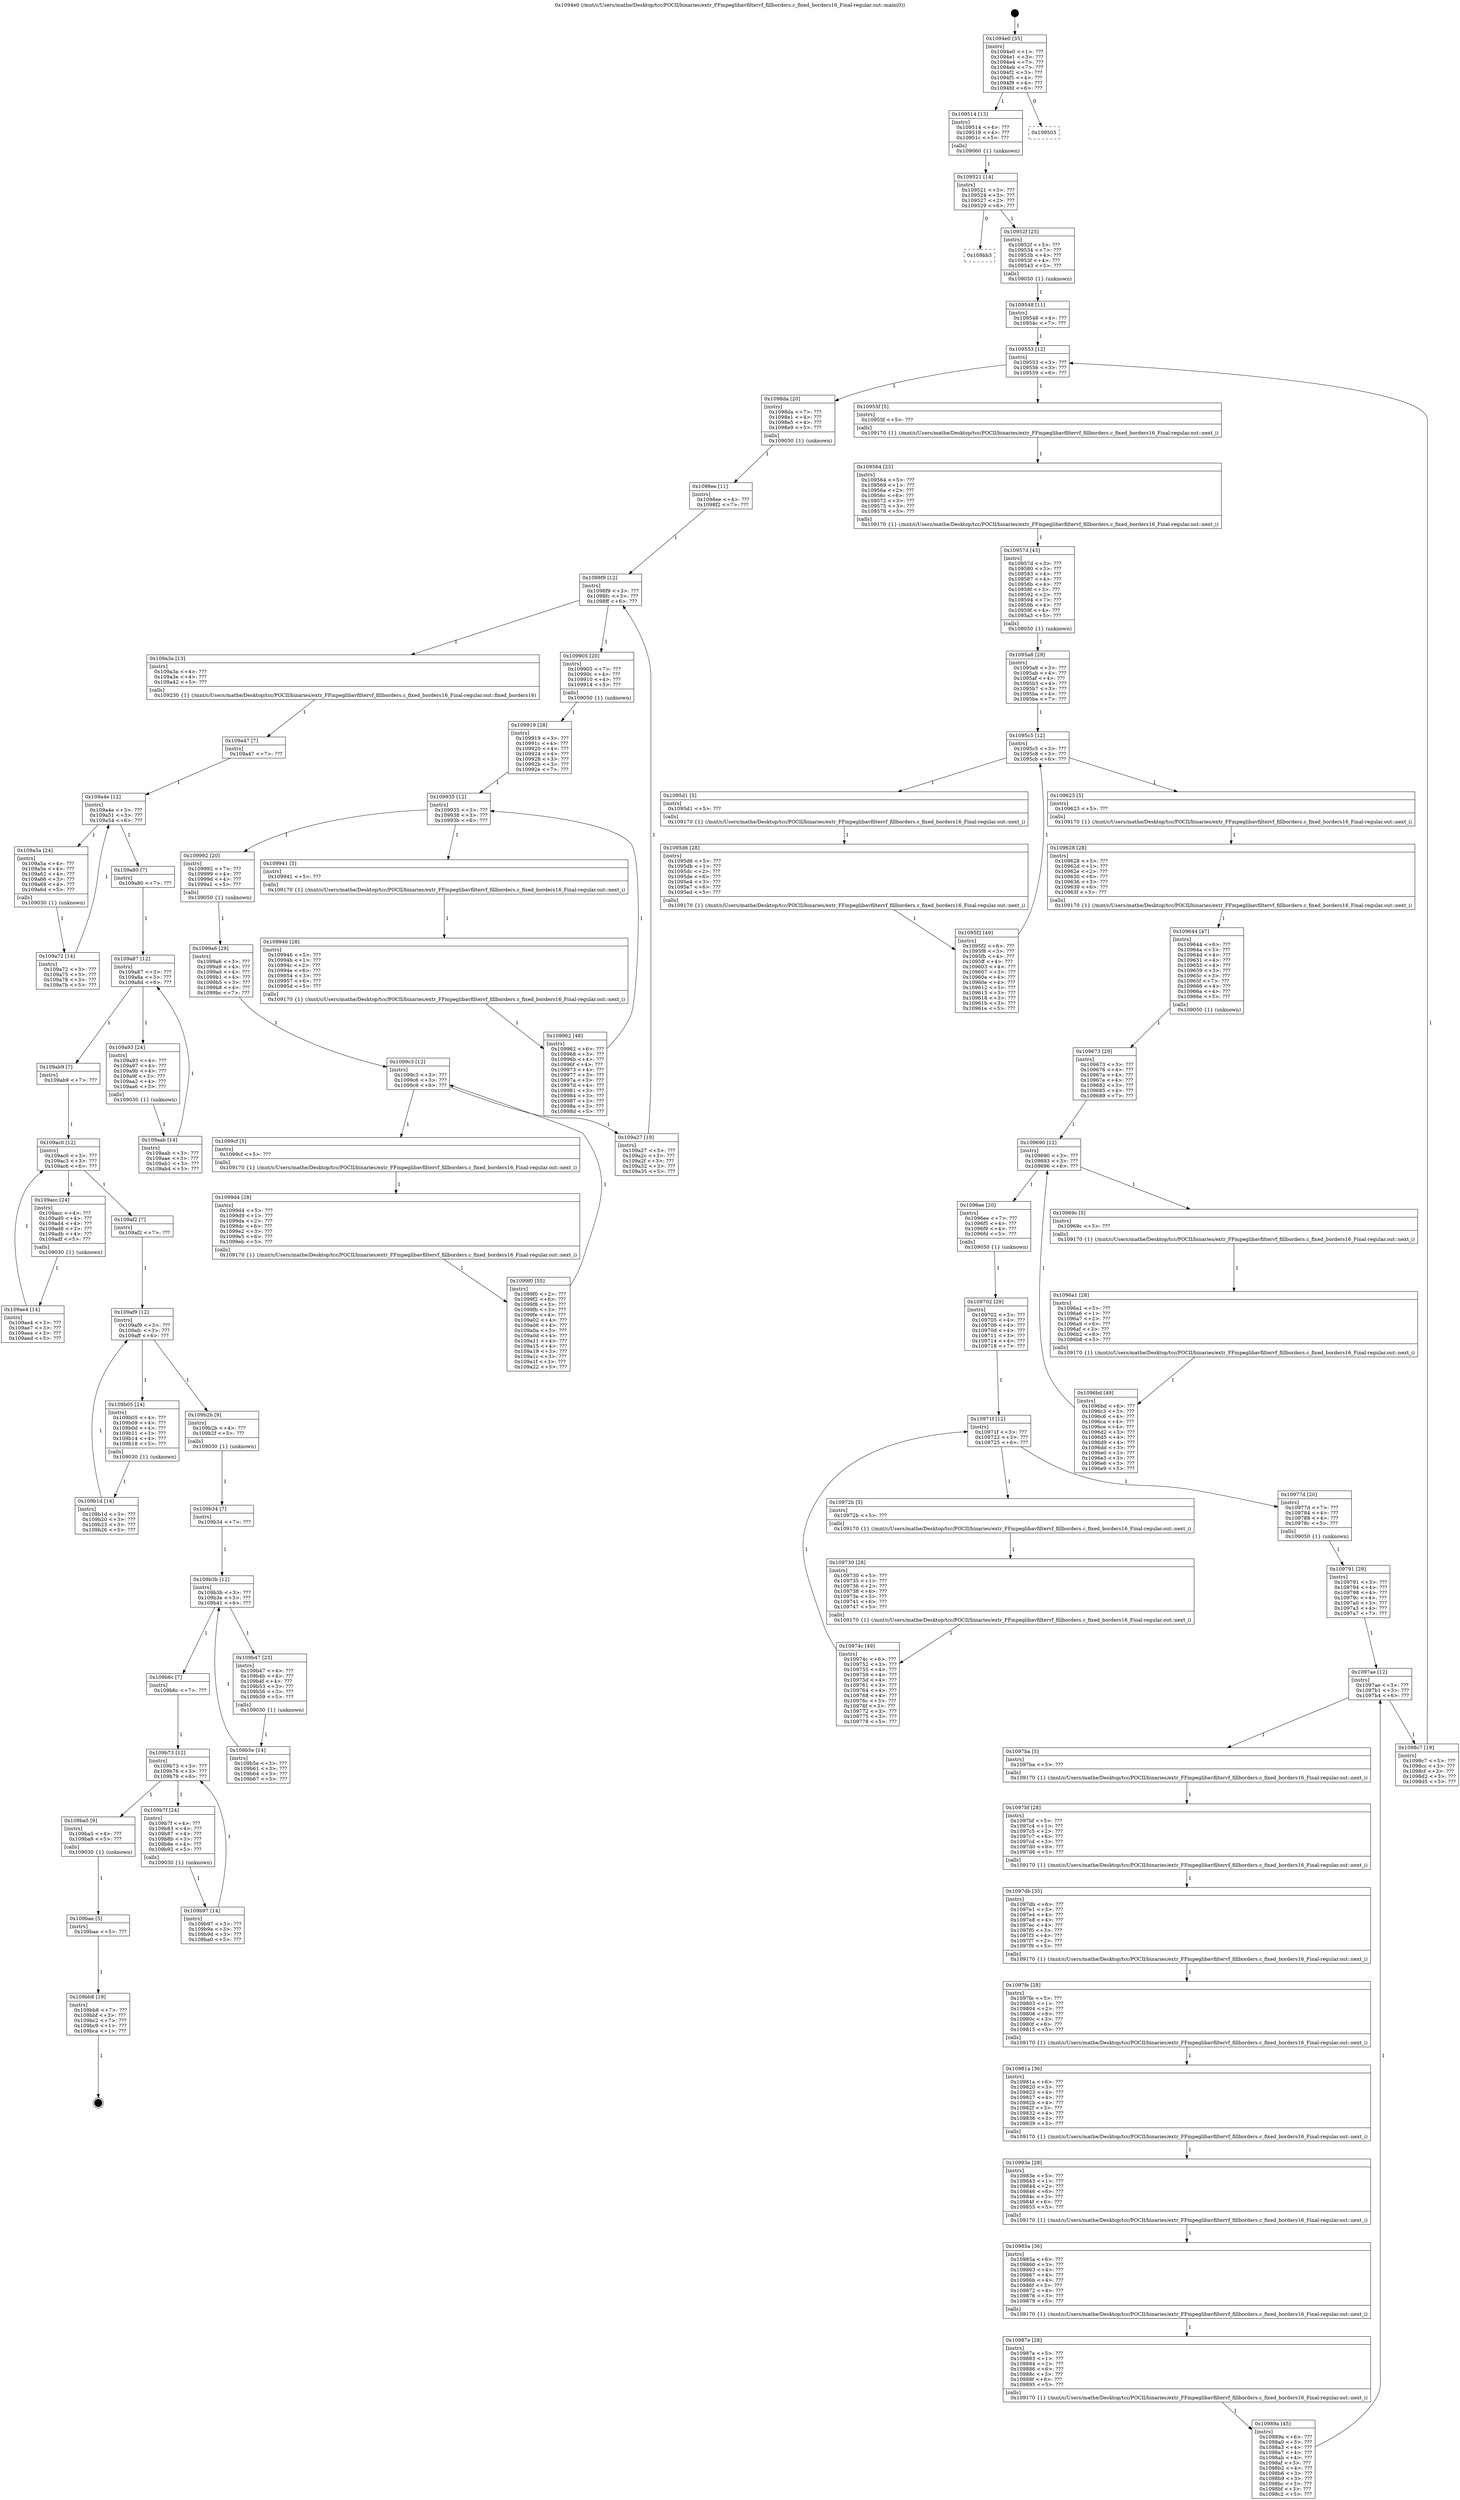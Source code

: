 digraph "0x1094e0" {
  label = "0x1094e0 (/mnt/c/Users/mathe/Desktop/tcc/POCII/binaries/extr_FFmpeglibavfiltervf_fillborders.c_fixed_borders16_Final-regular.out::main(0))"
  labelloc = "t"
  node[shape=record]

  Entry [label="",width=0.3,height=0.3,shape=circle,fillcolor=black,style=filled]
  "0x1094e0" [label="{
     0x1094e0 [35]\l
     | [instrs]\l
     &nbsp;&nbsp;0x1094e0 \<+1\>: ???\l
     &nbsp;&nbsp;0x1094e1 \<+3\>: ???\l
     &nbsp;&nbsp;0x1094e4 \<+7\>: ???\l
     &nbsp;&nbsp;0x1094eb \<+7\>: ???\l
     &nbsp;&nbsp;0x1094f2 \<+3\>: ???\l
     &nbsp;&nbsp;0x1094f5 \<+4\>: ???\l
     &nbsp;&nbsp;0x1094f9 \<+4\>: ???\l
     &nbsp;&nbsp;0x1094fd \<+6\>: ???\l
  }"]
  "0x109514" [label="{
     0x109514 [13]\l
     | [instrs]\l
     &nbsp;&nbsp;0x109514 \<+4\>: ???\l
     &nbsp;&nbsp;0x109518 \<+4\>: ???\l
     &nbsp;&nbsp;0x10951c \<+5\>: ???\l
     | [calls]\l
     &nbsp;&nbsp;0x109060 \{1\} (unknown)\l
  }"]
  "0x109503" [label="{
     0x109503\l
  }", style=dashed]
  "0x109521" [label="{
     0x109521 [14]\l
     | [instrs]\l
     &nbsp;&nbsp;0x109521 \<+3\>: ???\l
     &nbsp;&nbsp;0x109524 \<+3\>: ???\l
     &nbsp;&nbsp;0x109527 \<+2\>: ???\l
     &nbsp;&nbsp;0x109529 \<+6\>: ???\l
  }"]
  "0x109bb3" [label="{
     0x109bb3\l
  }", style=dashed]
  "0x10952f" [label="{
     0x10952f [25]\l
     | [instrs]\l
     &nbsp;&nbsp;0x10952f \<+5\>: ???\l
     &nbsp;&nbsp;0x109534 \<+7\>: ???\l
     &nbsp;&nbsp;0x10953b \<+4\>: ???\l
     &nbsp;&nbsp;0x10953f \<+4\>: ???\l
     &nbsp;&nbsp;0x109543 \<+5\>: ???\l
     | [calls]\l
     &nbsp;&nbsp;0x109050 \{1\} (unknown)\l
  }"]
  Exit [label="",width=0.3,height=0.3,shape=circle,fillcolor=black,style=filled,peripheries=2]
  "0x109553" [label="{
     0x109553 [12]\l
     | [instrs]\l
     &nbsp;&nbsp;0x109553 \<+3\>: ???\l
     &nbsp;&nbsp;0x109556 \<+3\>: ???\l
     &nbsp;&nbsp;0x109559 \<+6\>: ???\l
  }"]
  "0x1098da" [label="{
     0x1098da [20]\l
     | [instrs]\l
     &nbsp;&nbsp;0x1098da \<+7\>: ???\l
     &nbsp;&nbsp;0x1098e1 \<+4\>: ???\l
     &nbsp;&nbsp;0x1098e5 \<+4\>: ???\l
     &nbsp;&nbsp;0x1098e9 \<+5\>: ???\l
     | [calls]\l
     &nbsp;&nbsp;0x109050 \{1\} (unknown)\l
  }"]
  "0x10955f" [label="{
     0x10955f [5]\l
     | [instrs]\l
     &nbsp;&nbsp;0x10955f \<+5\>: ???\l
     | [calls]\l
     &nbsp;&nbsp;0x109170 \{1\} (/mnt/c/Users/mathe/Desktop/tcc/POCII/binaries/extr_FFmpeglibavfiltervf_fillborders.c_fixed_borders16_Final-regular.out::next_i)\l
  }"]
  "0x109564" [label="{
     0x109564 [25]\l
     | [instrs]\l
     &nbsp;&nbsp;0x109564 \<+5\>: ???\l
     &nbsp;&nbsp;0x109569 \<+1\>: ???\l
     &nbsp;&nbsp;0x10956a \<+2\>: ???\l
     &nbsp;&nbsp;0x10956c \<+6\>: ???\l
     &nbsp;&nbsp;0x109572 \<+3\>: ???\l
     &nbsp;&nbsp;0x109575 \<+3\>: ???\l
     &nbsp;&nbsp;0x109578 \<+5\>: ???\l
     | [calls]\l
     &nbsp;&nbsp;0x109170 \{1\} (/mnt/c/Users/mathe/Desktop/tcc/POCII/binaries/extr_FFmpeglibavfiltervf_fillborders.c_fixed_borders16_Final-regular.out::next_i)\l
  }"]
  "0x10957d" [label="{
     0x10957d [43]\l
     | [instrs]\l
     &nbsp;&nbsp;0x10957d \<+3\>: ???\l
     &nbsp;&nbsp;0x109580 \<+3\>: ???\l
     &nbsp;&nbsp;0x109583 \<+4\>: ???\l
     &nbsp;&nbsp;0x109587 \<+4\>: ???\l
     &nbsp;&nbsp;0x10958b \<+4\>: ???\l
     &nbsp;&nbsp;0x10958f \<+3\>: ???\l
     &nbsp;&nbsp;0x109592 \<+2\>: ???\l
     &nbsp;&nbsp;0x109594 \<+7\>: ???\l
     &nbsp;&nbsp;0x10959b \<+4\>: ???\l
     &nbsp;&nbsp;0x10959f \<+4\>: ???\l
     &nbsp;&nbsp;0x1095a3 \<+5\>: ???\l
     | [calls]\l
     &nbsp;&nbsp;0x109050 \{1\} (unknown)\l
  }"]
  "0x1095c5" [label="{
     0x1095c5 [12]\l
     | [instrs]\l
     &nbsp;&nbsp;0x1095c5 \<+3\>: ???\l
     &nbsp;&nbsp;0x1095c8 \<+3\>: ???\l
     &nbsp;&nbsp;0x1095cb \<+6\>: ???\l
  }"]
  "0x109623" [label="{
     0x109623 [5]\l
     | [instrs]\l
     &nbsp;&nbsp;0x109623 \<+5\>: ???\l
     | [calls]\l
     &nbsp;&nbsp;0x109170 \{1\} (/mnt/c/Users/mathe/Desktop/tcc/POCII/binaries/extr_FFmpeglibavfiltervf_fillborders.c_fixed_borders16_Final-regular.out::next_i)\l
  }"]
  "0x1095d1" [label="{
     0x1095d1 [5]\l
     | [instrs]\l
     &nbsp;&nbsp;0x1095d1 \<+5\>: ???\l
     | [calls]\l
     &nbsp;&nbsp;0x109170 \{1\} (/mnt/c/Users/mathe/Desktop/tcc/POCII/binaries/extr_FFmpeglibavfiltervf_fillborders.c_fixed_borders16_Final-regular.out::next_i)\l
  }"]
  "0x1095d6" [label="{
     0x1095d6 [28]\l
     | [instrs]\l
     &nbsp;&nbsp;0x1095d6 \<+5\>: ???\l
     &nbsp;&nbsp;0x1095db \<+1\>: ???\l
     &nbsp;&nbsp;0x1095dc \<+2\>: ???\l
     &nbsp;&nbsp;0x1095de \<+6\>: ???\l
     &nbsp;&nbsp;0x1095e4 \<+3\>: ???\l
     &nbsp;&nbsp;0x1095e7 \<+6\>: ???\l
     &nbsp;&nbsp;0x1095ed \<+5\>: ???\l
     | [calls]\l
     &nbsp;&nbsp;0x109170 \{1\} (/mnt/c/Users/mathe/Desktop/tcc/POCII/binaries/extr_FFmpeglibavfiltervf_fillborders.c_fixed_borders16_Final-regular.out::next_i)\l
  }"]
  "0x1095f2" [label="{
     0x1095f2 [49]\l
     | [instrs]\l
     &nbsp;&nbsp;0x1095f2 \<+6\>: ???\l
     &nbsp;&nbsp;0x1095f8 \<+3\>: ???\l
     &nbsp;&nbsp;0x1095fb \<+4\>: ???\l
     &nbsp;&nbsp;0x1095ff \<+4\>: ???\l
     &nbsp;&nbsp;0x109603 \<+4\>: ???\l
     &nbsp;&nbsp;0x109607 \<+3\>: ???\l
     &nbsp;&nbsp;0x10960a \<+4\>: ???\l
     &nbsp;&nbsp;0x10960e \<+4\>: ???\l
     &nbsp;&nbsp;0x109612 \<+3\>: ???\l
     &nbsp;&nbsp;0x109615 \<+3\>: ???\l
     &nbsp;&nbsp;0x109618 \<+3\>: ???\l
     &nbsp;&nbsp;0x10961b \<+3\>: ???\l
     &nbsp;&nbsp;0x10961e \<+5\>: ???\l
  }"]
  "0x1095a8" [label="{
     0x1095a8 [29]\l
     | [instrs]\l
     &nbsp;&nbsp;0x1095a8 \<+3\>: ???\l
     &nbsp;&nbsp;0x1095ab \<+4\>: ???\l
     &nbsp;&nbsp;0x1095af \<+4\>: ???\l
     &nbsp;&nbsp;0x1095b3 \<+4\>: ???\l
     &nbsp;&nbsp;0x1095b7 \<+3\>: ???\l
     &nbsp;&nbsp;0x1095ba \<+4\>: ???\l
     &nbsp;&nbsp;0x1095be \<+7\>: ???\l
  }"]
  "0x109628" [label="{
     0x109628 [28]\l
     | [instrs]\l
     &nbsp;&nbsp;0x109628 \<+5\>: ???\l
     &nbsp;&nbsp;0x10962d \<+1\>: ???\l
     &nbsp;&nbsp;0x10962e \<+2\>: ???\l
     &nbsp;&nbsp;0x109630 \<+6\>: ???\l
     &nbsp;&nbsp;0x109636 \<+3\>: ???\l
     &nbsp;&nbsp;0x109639 \<+6\>: ???\l
     &nbsp;&nbsp;0x10963f \<+5\>: ???\l
     | [calls]\l
     &nbsp;&nbsp;0x109170 \{1\} (/mnt/c/Users/mathe/Desktop/tcc/POCII/binaries/extr_FFmpeglibavfiltervf_fillborders.c_fixed_borders16_Final-regular.out::next_i)\l
  }"]
  "0x109644" [label="{
     0x109644 [47]\l
     | [instrs]\l
     &nbsp;&nbsp;0x109644 \<+6\>: ???\l
     &nbsp;&nbsp;0x10964a \<+3\>: ???\l
     &nbsp;&nbsp;0x10964d \<+4\>: ???\l
     &nbsp;&nbsp;0x109651 \<+4\>: ???\l
     &nbsp;&nbsp;0x109655 \<+4\>: ???\l
     &nbsp;&nbsp;0x109659 \<+3\>: ???\l
     &nbsp;&nbsp;0x10965c \<+3\>: ???\l
     &nbsp;&nbsp;0x10965f \<+7\>: ???\l
     &nbsp;&nbsp;0x109666 \<+4\>: ???\l
     &nbsp;&nbsp;0x10966a \<+4\>: ???\l
     &nbsp;&nbsp;0x10966e \<+5\>: ???\l
     | [calls]\l
     &nbsp;&nbsp;0x109050 \{1\} (unknown)\l
  }"]
  "0x109690" [label="{
     0x109690 [12]\l
     | [instrs]\l
     &nbsp;&nbsp;0x109690 \<+3\>: ???\l
     &nbsp;&nbsp;0x109693 \<+3\>: ???\l
     &nbsp;&nbsp;0x109696 \<+6\>: ???\l
  }"]
  "0x1096ee" [label="{
     0x1096ee [20]\l
     | [instrs]\l
     &nbsp;&nbsp;0x1096ee \<+7\>: ???\l
     &nbsp;&nbsp;0x1096f5 \<+4\>: ???\l
     &nbsp;&nbsp;0x1096f9 \<+4\>: ???\l
     &nbsp;&nbsp;0x1096fd \<+5\>: ???\l
     | [calls]\l
     &nbsp;&nbsp;0x109050 \{1\} (unknown)\l
  }"]
  "0x10969c" [label="{
     0x10969c [5]\l
     | [instrs]\l
     &nbsp;&nbsp;0x10969c \<+5\>: ???\l
     | [calls]\l
     &nbsp;&nbsp;0x109170 \{1\} (/mnt/c/Users/mathe/Desktop/tcc/POCII/binaries/extr_FFmpeglibavfiltervf_fillborders.c_fixed_borders16_Final-regular.out::next_i)\l
  }"]
  "0x1096a1" [label="{
     0x1096a1 [28]\l
     | [instrs]\l
     &nbsp;&nbsp;0x1096a1 \<+5\>: ???\l
     &nbsp;&nbsp;0x1096a6 \<+1\>: ???\l
     &nbsp;&nbsp;0x1096a7 \<+2\>: ???\l
     &nbsp;&nbsp;0x1096a9 \<+6\>: ???\l
     &nbsp;&nbsp;0x1096af \<+3\>: ???\l
     &nbsp;&nbsp;0x1096b2 \<+6\>: ???\l
     &nbsp;&nbsp;0x1096b8 \<+5\>: ???\l
     | [calls]\l
     &nbsp;&nbsp;0x109170 \{1\} (/mnt/c/Users/mathe/Desktop/tcc/POCII/binaries/extr_FFmpeglibavfiltervf_fillborders.c_fixed_borders16_Final-regular.out::next_i)\l
  }"]
  "0x1096bd" [label="{
     0x1096bd [49]\l
     | [instrs]\l
     &nbsp;&nbsp;0x1096bd \<+6\>: ???\l
     &nbsp;&nbsp;0x1096c3 \<+3\>: ???\l
     &nbsp;&nbsp;0x1096c6 \<+4\>: ???\l
     &nbsp;&nbsp;0x1096ca \<+4\>: ???\l
     &nbsp;&nbsp;0x1096ce \<+4\>: ???\l
     &nbsp;&nbsp;0x1096d2 \<+3\>: ???\l
     &nbsp;&nbsp;0x1096d5 \<+4\>: ???\l
     &nbsp;&nbsp;0x1096d9 \<+4\>: ???\l
     &nbsp;&nbsp;0x1096dd \<+3\>: ???\l
     &nbsp;&nbsp;0x1096e0 \<+3\>: ???\l
     &nbsp;&nbsp;0x1096e3 \<+3\>: ???\l
     &nbsp;&nbsp;0x1096e6 \<+3\>: ???\l
     &nbsp;&nbsp;0x1096e9 \<+5\>: ???\l
  }"]
  "0x109673" [label="{
     0x109673 [29]\l
     | [instrs]\l
     &nbsp;&nbsp;0x109673 \<+3\>: ???\l
     &nbsp;&nbsp;0x109676 \<+4\>: ???\l
     &nbsp;&nbsp;0x10967a \<+4\>: ???\l
     &nbsp;&nbsp;0x10967e \<+4\>: ???\l
     &nbsp;&nbsp;0x109682 \<+3\>: ???\l
     &nbsp;&nbsp;0x109685 \<+4\>: ???\l
     &nbsp;&nbsp;0x109689 \<+7\>: ???\l
  }"]
  "0x10971f" [label="{
     0x10971f [12]\l
     | [instrs]\l
     &nbsp;&nbsp;0x10971f \<+3\>: ???\l
     &nbsp;&nbsp;0x109722 \<+3\>: ???\l
     &nbsp;&nbsp;0x109725 \<+6\>: ???\l
  }"]
  "0x10977d" [label="{
     0x10977d [20]\l
     | [instrs]\l
     &nbsp;&nbsp;0x10977d \<+7\>: ???\l
     &nbsp;&nbsp;0x109784 \<+4\>: ???\l
     &nbsp;&nbsp;0x109788 \<+4\>: ???\l
     &nbsp;&nbsp;0x10978c \<+5\>: ???\l
     | [calls]\l
     &nbsp;&nbsp;0x109050 \{1\} (unknown)\l
  }"]
  "0x10972b" [label="{
     0x10972b [5]\l
     | [instrs]\l
     &nbsp;&nbsp;0x10972b \<+5\>: ???\l
     | [calls]\l
     &nbsp;&nbsp;0x109170 \{1\} (/mnt/c/Users/mathe/Desktop/tcc/POCII/binaries/extr_FFmpeglibavfiltervf_fillborders.c_fixed_borders16_Final-regular.out::next_i)\l
  }"]
  "0x109730" [label="{
     0x109730 [28]\l
     | [instrs]\l
     &nbsp;&nbsp;0x109730 \<+5\>: ???\l
     &nbsp;&nbsp;0x109735 \<+1\>: ???\l
     &nbsp;&nbsp;0x109736 \<+2\>: ???\l
     &nbsp;&nbsp;0x109738 \<+6\>: ???\l
     &nbsp;&nbsp;0x10973e \<+3\>: ???\l
     &nbsp;&nbsp;0x109741 \<+6\>: ???\l
     &nbsp;&nbsp;0x109747 \<+5\>: ???\l
     | [calls]\l
     &nbsp;&nbsp;0x109170 \{1\} (/mnt/c/Users/mathe/Desktop/tcc/POCII/binaries/extr_FFmpeglibavfiltervf_fillborders.c_fixed_borders16_Final-regular.out::next_i)\l
  }"]
  "0x10974c" [label="{
     0x10974c [49]\l
     | [instrs]\l
     &nbsp;&nbsp;0x10974c \<+6\>: ???\l
     &nbsp;&nbsp;0x109752 \<+3\>: ???\l
     &nbsp;&nbsp;0x109755 \<+4\>: ???\l
     &nbsp;&nbsp;0x109759 \<+4\>: ???\l
     &nbsp;&nbsp;0x10975d \<+4\>: ???\l
     &nbsp;&nbsp;0x109761 \<+3\>: ???\l
     &nbsp;&nbsp;0x109764 \<+4\>: ???\l
     &nbsp;&nbsp;0x109768 \<+4\>: ???\l
     &nbsp;&nbsp;0x10976c \<+3\>: ???\l
     &nbsp;&nbsp;0x10976f \<+3\>: ???\l
     &nbsp;&nbsp;0x109772 \<+3\>: ???\l
     &nbsp;&nbsp;0x109775 \<+3\>: ???\l
     &nbsp;&nbsp;0x109778 \<+5\>: ???\l
  }"]
  "0x109702" [label="{
     0x109702 [29]\l
     | [instrs]\l
     &nbsp;&nbsp;0x109702 \<+3\>: ???\l
     &nbsp;&nbsp;0x109705 \<+4\>: ???\l
     &nbsp;&nbsp;0x109709 \<+4\>: ???\l
     &nbsp;&nbsp;0x10970d \<+4\>: ???\l
     &nbsp;&nbsp;0x109711 \<+3\>: ???\l
     &nbsp;&nbsp;0x109714 \<+4\>: ???\l
     &nbsp;&nbsp;0x109718 \<+7\>: ???\l
  }"]
  "0x1097ae" [label="{
     0x1097ae [12]\l
     | [instrs]\l
     &nbsp;&nbsp;0x1097ae \<+3\>: ???\l
     &nbsp;&nbsp;0x1097b1 \<+3\>: ???\l
     &nbsp;&nbsp;0x1097b4 \<+6\>: ???\l
  }"]
  "0x1098c7" [label="{
     0x1098c7 [19]\l
     | [instrs]\l
     &nbsp;&nbsp;0x1098c7 \<+5\>: ???\l
     &nbsp;&nbsp;0x1098cc \<+3\>: ???\l
     &nbsp;&nbsp;0x1098cf \<+3\>: ???\l
     &nbsp;&nbsp;0x1098d2 \<+3\>: ???\l
     &nbsp;&nbsp;0x1098d5 \<+5\>: ???\l
  }"]
  "0x1097ba" [label="{
     0x1097ba [5]\l
     | [instrs]\l
     &nbsp;&nbsp;0x1097ba \<+5\>: ???\l
     | [calls]\l
     &nbsp;&nbsp;0x109170 \{1\} (/mnt/c/Users/mathe/Desktop/tcc/POCII/binaries/extr_FFmpeglibavfiltervf_fillborders.c_fixed_borders16_Final-regular.out::next_i)\l
  }"]
  "0x1097bf" [label="{
     0x1097bf [28]\l
     | [instrs]\l
     &nbsp;&nbsp;0x1097bf \<+5\>: ???\l
     &nbsp;&nbsp;0x1097c4 \<+1\>: ???\l
     &nbsp;&nbsp;0x1097c5 \<+2\>: ???\l
     &nbsp;&nbsp;0x1097c7 \<+6\>: ???\l
     &nbsp;&nbsp;0x1097cd \<+3\>: ???\l
     &nbsp;&nbsp;0x1097d0 \<+6\>: ???\l
     &nbsp;&nbsp;0x1097d6 \<+5\>: ???\l
     | [calls]\l
     &nbsp;&nbsp;0x109170 \{1\} (/mnt/c/Users/mathe/Desktop/tcc/POCII/binaries/extr_FFmpeglibavfiltervf_fillborders.c_fixed_borders16_Final-regular.out::next_i)\l
  }"]
  "0x1097db" [label="{
     0x1097db [35]\l
     | [instrs]\l
     &nbsp;&nbsp;0x1097db \<+6\>: ???\l
     &nbsp;&nbsp;0x1097e1 \<+3\>: ???\l
     &nbsp;&nbsp;0x1097e4 \<+4\>: ???\l
     &nbsp;&nbsp;0x1097e8 \<+4\>: ???\l
     &nbsp;&nbsp;0x1097ec \<+4\>: ???\l
     &nbsp;&nbsp;0x1097f0 \<+3\>: ???\l
     &nbsp;&nbsp;0x1097f3 \<+4\>: ???\l
     &nbsp;&nbsp;0x1097f7 \<+2\>: ???\l
     &nbsp;&nbsp;0x1097f9 \<+5\>: ???\l
     | [calls]\l
     &nbsp;&nbsp;0x109170 \{1\} (/mnt/c/Users/mathe/Desktop/tcc/POCII/binaries/extr_FFmpeglibavfiltervf_fillborders.c_fixed_borders16_Final-regular.out::next_i)\l
  }"]
  "0x1097fe" [label="{
     0x1097fe [28]\l
     | [instrs]\l
     &nbsp;&nbsp;0x1097fe \<+5\>: ???\l
     &nbsp;&nbsp;0x109803 \<+1\>: ???\l
     &nbsp;&nbsp;0x109804 \<+2\>: ???\l
     &nbsp;&nbsp;0x109806 \<+6\>: ???\l
     &nbsp;&nbsp;0x10980c \<+3\>: ???\l
     &nbsp;&nbsp;0x10980f \<+6\>: ???\l
     &nbsp;&nbsp;0x109815 \<+5\>: ???\l
     | [calls]\l
     &nbsp;&nbsp;0x109170 \{1\} (/mnt/c/Users/mathe/Desktop/tcc/POCII/binaries/extr_FFmpeglibavfiltervf_fillborders.c_fixed_borders16_Final-regular.out::next_i)\l
  }"]
  "0x10981a" [label="{
     0x10981a [36]\l
     | [instrs]\l
     &nbsp;&nbsp;0x10981a \<+6\>: ???\l
     &nbsp;&nbsp;0x109820 \<+3\>: ???\l
     &nbsp;&nbsp;0x109823 \<+4\>: ???\l
     &nbsp;&nbsp;0x109827 \<+4\>: ???\l
     &nbsp;&nbsp;0x10982b \<+4\>: ???\l
     &nbsp;&nbsp;0x10982f \<+3\>: ???\l
     &nbsp;&nbsp;0x109832 \<+4\>: ???\l
     &nbsp;&nbsp;0x109836 \<+3\>: ???\l
     &nbsp;&nbsp;0x109839 \<+5\>: ???\l
     | [calls]\l
     &nbsp;&nbsp;0x109170 \{1\} (/mnt/c/Users/mathe/Desktop/tcc/POCII/binaries/extr_FFmpeglibavfiltervf_fillborders.c_fixed_borders16_Final-regular.out::next_i)\l
  }"]
  "0x10983e" [label="{
     0x10983e [28]\l
     | [instrs]\l
     &nbsp;&nbsp;0x10983e \<+5\>: ???\l
     &nbsp;&nbsp;0x109843 \<+1\>: ???\l
     &nbsp;&nbsp;0x109844 \<+2\>: ???\l
     &nbsp;&nbsp;0x109846 \<+6\>: ???\l
     &nbsp;&nbsp;0x10984c \<+3\>: ???\l
     &nbsp;&nbsp;0x10984f \<+6\>: ???\l
     &nbsp;&nbsp;0x109855 \<+5\>: ???\l
     | [calls]\l
     &nbsp;&nbsp;0x109170 \{1\} (/mnt/c/Users/mathe/Desktop/tcc/POCII/binaries/extr_FFmpeglibavfiltervf_fillborders.c_fixed_borders16_Final-regular.out::next_i)\l
  }"]
  "0x10985a" [label="{
     0x10985a [36]\l
     | [instrs]\l
     &nbsp;&nbsp;0x10985a \<+6\>: ???\l
     &nbsp;&nbsp;0x109860 \<+3\>: ???\l
     &nbsp;&nbsp;0x109863 \<+4\>: ???\l
     &nbsp;&nbsp;0x109867 \<+4\>: ???\l
     &nbsp;&nbsp;0x10986b \<+4\>: ???\l
     &nbsp;&nbsp;0x10986f \<+3\>: ???\l
     &nbsp;&nbsp;0x109872 \<+4\>: ???\l
     &nbsp;&nbsp;0x109876 \<+3\>: ???\l
     &nbsp;&nbsp;0x109879 \<+5\>: ???\l
     | [calls]\l
     &nbsp;&nbsp;0x109170 \{1\} (/mnt/c/Users/mathe/Desktop/tcc/POCII/binaries/extr_FFmpeglibavfiltervf_fillborders.c_fixed_borders16_Final-regular.out::next_i)\l
  }"]
  "0x10987e" [label="{
     0x10987e [28]\l
     | [instrs]\l
     &nbsp;&nbsp;0x10987e \<+5\>: ???\l
     &nbsp;&nbsp;0x109883 \<+1\>: ???\l
     &nbsp;&nbsp;0x109884 \<+2\>: ???\l
     &nbsp;&nbsp;0x109886 \<+6\>: ???\l
     &nbsp;&nbsp;0x10988c \<+3\>: ???\l
     &nbsp;&nbsp;0x10988f \<+6\>: ???\l
     &nbsp;&nbsp;0x109895 \<+5\>: ???\l
     | [calls]\l
     &nbsp;&nbsp;0x109170 \{1\} (/mnt/c/Users/mathe/Desktop/tcc/POCII/binaries/extr_FFmpeglibavfiltervf_fillborders.c_fixed_borders16_Final-regular.out::next_i)\l
  }"]
  "0x10989a" [label="{
     0x10989a [45]\l
     | [instrs]\l
     &nbsp;&nbsp;0x10989a \<+6\>: ???\l
     &nbsp;&nbsp;0x1098a0 \<+3\>: ???\l
     &nbsp;&nbsp;0x1098a3 \<+4\>: ???\l
     &nbsp;&nbsp;0x1098a7 \<+4\>: ???\l
     &nbsp;&nbsp;0x1098ab \<+4\>: ???\l
     &nbsp;&nbsp;0x1098af \<+3\>: ???\l
     &nbsp;&nbsp;0x1098b2 \<+4\>: ???\l
     &nbsp;&nbsp;0x1098b6 \<+3\>: ???\l
     &nbsp;&nbsp;0x1098b9 \<+3\>: ???\l
     &nbsp;&nbsp;0x1098bc \<+3\>: ???\l
     &nbsp;&nbsp;0x1098bf \<+3\>: ???\l
     &nbsp;&nbsp;0x1098c2 \<+5\>: ???\l
  }"]
  "0x109791" [label="{
     0x109791 [29]\l
     | [instrs]\l
     &nbsp;&nbsp;0x109791 \<+3\>: ???\l
     &nbsp;&nbsp;0x109794 \<+4\>: ???\l
     &nbsp;&nbsp;0x109798 \<+4\>: ???\l
     &nbsp;&nbsp;0x10979c \<+4\>: ???\l
     &nbsp;&nbsp;0x1097a0 \<+3\>: ???\l
     &nbsp;&nbsp;0x1097a3 \<+4\>: ???\l
     &nbsp;&nbsp;0x1097a7 \<+7\>: ???\l
  }"]
  "0x109bb8" [label="{
     0x109bb8 [19]\l
     | [instrs]\l
     &nbsp;&nbsp;0x109bb8 \<+7\>: ???\l
     &nbsp;&nbsp;0x109bbf \<+3\>: ???\l
     &nbsp;&nbsp;0x109bc2 \<+7\>: ???\l
     &nbsp;&nbsp;0x109bc9 \<+1\>: ???\l
     &nbsp;&nbsp;0x109bca \<+1\>: ???\l
  }"]
  "0x109548" [label="{
     0x109548 [11]\l
     | [instrs]\l
     &nbsp;&nbsp;0x109548 \<+4\>: ???\l
     &nbsp;&nbsp;0x10954c \<+7\>: ???\l
  }"]
  "0x1098f9" [label="{
     0x1098f9 [12]\l
     | [instrs]\l
     &nbsp;&nbsp;0x1098f9 \<+3\>: ???\l
     &nbsp;&nbsp;0x1098fc \<+3\>: ???\l
     &nbsp;&nbsp;0x1098ff \<+6\>: ???\l
  }"]
  "0x109a3a" [label="{
     0x109a3a [13]\l
     | [instrs]\l
     &nbsp;&nbsp;0x109a3a \<+4\>: ???\l
     &nbsp;&nbsp;0x109a3e \<+4\>: ???\l
     &nbsp;&nbsp;0x109a42 \<+5\>: ???\l
     | [calls]\l
     &nbsp;&nbsp;0x109230 \{1\} (/mnt/c/Users/mathe/Desktop/tcc/POCII/binaries/extr_FFmpeglibavfiltervf_fillborders.c_fixed_borders16_Final-regular.out::fixed_borders16)\l
  }"]
  "0x109905" [label="{
     0x109905 [20]\l
     | [instrs]\l
     &nbsp;&nbsp;0x109905 \<+7\>: ???\l
     &nbsp;&nbsp;0x10990c \<+4\>: ???\l
     &nbsp;&nbsp;0x109910 \<+4\>: ???\l
     &nbsp;&nbsp;0x109914 \<+5\>: ???\l
     | [calls]\l
     &nbsp;&nbsp;0x109050 \{1\} (unknown)\l
  }"]
  "0x109935" [label="{
     0x109935 [12]\l
     | [instrs]\l
     &nbsp;&nbsp;0x109935 \<+3\>: ???\l
     &nbsp;&nbsp;0x109938 \<+3\>: ???\l
     &nbsp;&nbsp;0x10993b \<+6\>: ???\l
  }"]
  "0x109992" [label="{
     0x109992 [20]\l
     | [instrs]\l
     &nbsp;&nbsp;0x109992 \<+7\>: ???\l
     &nbsp;&nbsp;0x109999 \<+4\>: ???\l
     &nbsp;&nbsp;0x10999d \<+4\>: ???\l
     &nbsp;&nbsp;0x1099a1 \<+5\>: ???\l
     | [calls]\l
     &nbsp;&nbsp;0x109050 \{1\} (unknown)\l
  }"]
  "0x109941" [label="{
     0x109941 [5]\l
     | [instrs]\l
     &nbsp;&nbsp;0x109941 \<+5\>: ???\l
     | [calls]\l
     &nbsp;&nbsp;0x109170 \{1\} (/mnt/c/Users/mathe/Desktop/tcc/POCII/binaries/extr_FFmpeglibavfiltervf_fillborders.c_fixed_borders16_Final-regular.out::next_i)\l
  }"]
  "0x109946" [label="{
     0x109946 [28]\l
     | [instrs]\l
     &nbsp;&nbsp;0x109946 \<+5\>: ???\l
     &nbsp;&nbsp;0x10994b \<+1\>: ???\l
     &nbsp;&nbsp;0x10994c \<+2\>: ???\l
     &nbsp;&nbsp;0x10994e \<+6\>: ???\l
     &nbsp;&nbsp;0x109954 \<+3\>: ???\l
     &nbsp;&nbsp;0x109957 \<+6\>: ???\l
     &nbsp;&nbsp;0x10995d \<+5\>: ???\l
     | [calls]\l
     &nbsp;&nbsp;0x109170 \{1\} (/mnt/c/Users/mathe/Desktop/tcc/POCII/binaries/extr_FFmpeglibavfiltervf_fillborders.c_fixed_borders16_Final-regular.out::next_i)\l
  }"]
  "0x109962" [label="{
     0x109962 [48]\l
     | [instrs]\l
     &nbsp;&nbsp;0x109962 \<+6\>: ???\l
     &nbsp;&nbsp;0x109968 \<+3\>: ???\l
     &nbsp;&nbsp;0x10996b \<+4\>: ???\l
     &nbsp;&nbsp;0x10996f \<+4\>: ???\l
     &nbsp;&nbsp;0x109973 \<+4\>: ???\l
     &nbsp;&nbsp;0x109977 \<+3\>: ???\l
     &nbsp;&nbsp;0x10997a \<+3\>: ???\l
     &nbsp;&nbsp;0x10997d \<+4\>: ???\l
     &nbsp;&nbsp;0x109981 \<+3\>: ???\l
     &nbsp;&nbsp;0x109984 \<+3\>: ???\l
     &nbsp;&nbsp;0x109987 \<+3\>: ???\l
     &nbsp;&nbsp;0x10998a \<+3\>: ???\l
     &nbsp;&nbsp;0x10998d \<+5\>: ???\l
  }"]
  "0x109919" [label="{
     0x109919 [28]\l
     | [instrs]\l
     &nbsp;&nbsp;0x109919 \<+3\>: ???\l
     &nbsp;&nbsp;0x10991c \<+4\>: ???\l
     &nbsp;&nbsp;0x109920 \<+4\>: ???\l
     &nbsp;&nbsp;0x109924 \<+4\>: ???\l
     &nbsp;&nbsp;0x109928 \<+3\>: ???\l
     &nbsp;&nbsp;0x10992b \<+3\>: ???\l
     &nbsp;&nbsp;0x10992e \<+7\>: ???\l
  }"]
  "0x1099c3" [label="{
     0x1099c3 [12]\l
     | [instrs]\l
     &nbsp;&nbsp;0x1099c3 \<+3\>: ???\l
     &nbsp;&nbsp;0x1099c6 \<+3\>: ???\l
     &nbsp;&nbsp;0x1099c9 \<+6\>: ???\l
  }"]
  "0x109a27" [label="{
     0x109a27 [19]\l
     | [instrs]\l
     &nbsp;&nbsp;0x109a27 \<+5\>: ???\l
     &nbsp;&nbsp;0x109a2c \<+3\>: ???\l
     &nbsp;&nbsp;0x109a2f \<+3\>: ???\l
     &nbsp;&nbsp;0x109a32 \<+3\>: ???\l
     &nbsp;&nbsp;0x109a35 \<+5\>: ???\l
  }"]
  "0x1099cf" [label="{
     0x1099cf [5]\l
     | [instrs]\l
     &nbsp;&nbsp;0x1099cf \<+5\>: ???\l
     | [calls]\l
     &nbsp;&nbsp;0x109170 \{1\} (/mnt/c/Users/mathe/Desktop/tcc/POCII/binaries/extr_FFmpeglibavfiltervf_fillborders.c_fixed_borders16_Final-regular.out::next_i)\l
  }"]
  "0x1099d4" [label="{
     0x1099d4 [28]\l
     | [instrs]\l
     &nbsp;&nbsp;0x1099d4 \<+5\>: ???\l
     &nbsp;&nbsp;0x1099d9 \<+1\>: ???\l
     &nbsp;&nbsp;0x1099da \<+2\>: ???\l
     &nbsp;&nbsp;0x1099dc \<+6\>: ???\l
     &nbsp;&nbsp;0x1099e2 \<+3\>: ???\l
     &nbsp;&nbsp;0x1099e5 \<+6\>: ???\l
     &nbsp;&nbsp;0x1099eb \<+5\>: ???\l
     | [calls]\l
     &nbsp;&nbsp;0x109170 \{1\} (/mnt/c/Users/mathe/Desktop/tcc/POCII/binaries/extr_FFmpeglibavfiltervf_fillborders.c_fixed_borders16_Final-regular.out::next_i)\l
  }"]
  "0x1099f0" [label="{
     0x1099f0 [55]\l
     | [instrs]\l
     &nbsp;&nbsp;0x1099f0 \<+2\>: ???\l
     &nbsp;&nbsp;0x1099f2 \<+6\>: ???\l
     &nbsp;&nbsp;0x1099f8 \<+3\>: ???\l
     &nbsp;&nbsp;0x1099fb \<+3\>: ???\l
     &nbsp;&nbsp;0x1099fe \<+4\>: ???\l
     &nbsp;&nbsp;0x109a02 \<+4\>: ???\l
     &nbsp;&nbsp;0x109a06 \<+4\>: ???\l
     &nbsp;&nbsp;0x109a0a \<+3\>: ???\l
     &nbsp;&nbsp;0x109a0d \<+4\>: ???\l
     &nbsp;&nbsp;0x109a11 \<+4\>: ???\l
     &nbsp;&nbsp;0x109a15 \<+4\>: ???\l
     &nbsp;&nbsp;0x109a19 \<+3\>: ???\l
     &nbsp;&nbsp;0x109a1c \<+3\>: ???\l
     &nbsp;&nbsp;0x109a1f \<+3\>: ???\l
     &nbsp;&nbsp;0x109a22 \<+5\>: ???\l
  }"]
  "0x1099a6" [label="{
     0x1099a6 [29]\l
     | [instrs]\l
     &nbsp;&nbsp;0x1099a6 \<+3\>: ???\l
     &nbsp;&nbsp;0x1099a9 \<+4\>: ???\l
     &nbsp;&nbsp;0x1099ad \<+4\>: ???\l
     &nbsp;&nbsp;0x1099b1 \<+4\>: ???\l
     &nbsp;&nbsp;0x1099b5 \<+3\>: ???\l
     &nbsp;&nbsp;0x1099b8 \<+4\>: ???\l
     &nbsp;&nbsp;0x1099bc \<+7\>: ???\l
  }"]
  "0x109bae" [label="{
     0x109bae [5]\l
     | [instrs]\l
     &nbsp;&nbsp;0x109bae \<+5\>: ???\l
  }"]
  "0x1098ee" [label="{
     0x1098ee [11]\l
     | [instrs]\l
     &nbsp;&nbsp;0x1098ee \<+4\>: ???\l
     &nbsp;&nbsp;0x1098f2 \<+7\>: ???\l
  }"]
  "0x109a4e" [label="{
     0x109a4e [12]\l
     | [instrs]\l
     &nbsp;&nbsp;0x109a4e \<+3\>: ???\l
     &nbsp;&nbsp;0x109a51 \<+3\>: ???\l
     &nbsp;&nbsp;0x109a54 \<+6\>: ???\l
  }"]
  "0x109a87" [label="{
     0x109a87 [12]\l
     | [instrs]\l
     &nbsp;&nbsp;0x109a87 \<+3\>: ???\l
     &nbsp;&nbsp;0x109a8a \<+3\>: ???\l
     &nbsp;&nbsp;0x109a8d \<+6\>: ???\l
  }"]
  "0x109a5a" [label="{
     0x109a5a [24]\l
     | [instrs]\l
     &nbsp;&nbsp;0x109a5a \<+4\>: ???\l
     &nbsp;&nbsp;0x109a5e \<+4\>: ???\l
     &nbsp;&nbsp;0x109a62 \<+4\>: ???\l
     &nbsp;&nbsp;0x109a66 \<+3\>: ???\l
     &nbsp;&nbsp;0x109a69 \<+4\>: ???\l
     &nbsp;&nbsp;0x109a6d \<+5\>: ???\l
     | [calls]\l
     &nbsp;&nbsp;0x109030 \{1\} (unknown)\l
  }"]
  "0x109a72" [label="{
     0x109a72 [14]\l
     | [instrs]\l
     &nbsp;&nbsp;0x109a72 \<+3\>: ???\l
     &nbsp;&nbsp;0x109a75 \<+3\>: ???\l
     &nbsp;&nbsp;0x109a78 \<+3\>: ???\l
     &nbsp;&nbsp;0x109a7b \<+5\>: ???\l
  }"]
  "0x109a47" [label="{
     0x109a47 [7]\l
     | [instrs]\l
     &nbsp;&nbsp;0x109a47 \<+7\>: ???\l
  }"]
  "0x109ac0" [label="{
     0x109ac0 [12]\l
     | [instrs]\l
     &nbsp;&nbsp;0x109ac0 \<+3\>: ???\l
     &nbsp;&nbsp;0x109ac3 \<+3\>: ???\l
     &nbsp;&nbsp;0x109ac6 \<+6\>: ???\l
  }"]
  "0x109a93" [label="{
     0x109a93 [24]\l
     | [instrs]\l
     &nbsp;&nbsp;0x109a93 \<+4\>: ???\l
     &nbsp;&nbsp;0x109a97 \<+4\>: ???\l
     &nbsp;&nbsp;0x109a9b \<+4\>: ???\l
     &nbsp;&nbsp;0x109a9f \<+3\>: ???\l
     &nbsp;&nbsp;0x109aa2 \<+4\>: ???\l
     &nbsp;&nbsp;0x109aa6 \<+5\>: ???\l
     | [calls]\l
     &nbsp;&nbsp;0x109030 \{1\} (unknown)\l
  }"]
  "0x109aab" [label="{
     0x109aab [14]\l
     | [instrs]\l
     &nbsp;&nbsp;0x109aab \<+3\>: ???\l
     &nbsp;&nbsp;0x109aae \<+3\>: ???\l
     &nbsp;&nbsp;0x109ab1 \<+3\>: ???\l
     &nbsp;&nbsp;0x109ab4 \<+5\>: ???\l
  }"]
  "0x109a80" [label="{
     0x109a80 [7]\l
     | [instrs]\l
     &nbsp;&nbsp;0x109a80 \<+7\>: ???\l
  }"]
  "0x109af9" [label="{
     0x109af9 [12]\l
     | [instrs]\l
     &nbsp;&nbsp;0x109af9 \<+3\>: ???\l
     &nbsp;&nbsp;0x109afc \<+3\>: ???\l
     &nbsp;&nbsp;0x109aff \<+6\>: ???\l
  }"]
  "0x109acc" [label="{
     0x109acc [24]\l
     | [instrs]\l
     &nbsp;&nbsp;0x109acc \<+4\>: ???\l
     &nbsp;&nbsp;0x109ad0 \<+4\>: ???\l
     &nbsp;&nbsp;0x109ad4 \<+4\>: ???\l
     &nbsp;&nbsp;0x109ad8 \<+3\>: ???\l
     &nbsp;&nbsp;0x109adb \<+4\>: ???\l
     &nbsp;&nbsp;0x109adf \<+5\>: ???\l
     | [calls]\l
     &nbsp;&nbsp;0x109030 \{1\} (unknown)\l
  }"]
  "0x109ae4" [label="{
     0x109ae4 [14]\l
     | [instrs]\l
     &nbsp;&nbsp;0x109ae4 \<+3\>: ???\l
     &nbsp;&nbsp;0x109ae7 \<+3\>: ???\l
     &nbsp;&nbsp;0x109aea \<+3\>: ???\l
     &nbsp;&nbsp;0x109aed \<+5\>: ???\l
  }"]
  "0x109ab9" [label="{
     0x109ab9 [7]\l
     | [instrs]\l
     &nbsp;&nbsp;0x109ab9 \<+7\>: ???\l
  }"]
  "0x109b2b" [label="{
     0x109b2b [9]\l
     | [instrs]\l
     &nbsp;&nbsp;0x109b2b \<+4\>: ???\l
     &nbsp;&nbsp;0x109b2f \<+5\>: ???\l
     | [calls]\l
     &nbsp;&nbsp;0x109030 \{1\} (unknown)\l
  }"]
  "0x109b05" [label="{
     0x109b05 [24]\l
     | [instrs]\l
     &nbsp;&nbsp;0x109b05 \<+4\>: ???\l
     &nbsp;&nbsp;0x109b09 \<+4\>: ???\l
     &nbsp;&nbsp;0x109b0d \<+4\>: ???\l
     &nbsp;&nbsp;0x109b11 \<+3\>: ???\l
     &nbsp;&nbsp;0x109b14 \<+4\>: ???\l
     &nbsp;&nbsp;0x109b18 \<+5\>: ???\l
     | [calls]\l
     &nbsp;&nbsp;0x109030 \{1\} (unknown)\l
  }"]
  "0x109b1d" [label="{
     0x109b1d [14]\l
     | [instrs]\l
     &nbsp;&nbsp;0x109b1d \<+3\>: ???\l
     &nbsp;&nbsp;0x109b20 \<+3\>: ???\l
     &nbsp;&nbsp;0x109b23 \<+3\>: ???\l
     &nbsp;&nbsp;0x109b26 \<+5\>: ???\l
  }"]
  "0x109af2" [label="{
     0x109af2 [7]\l
     | [instrs]\l
     &nbsp;&nbsp;0x109af2 \<+7\>: ???\l
  }"]
  "0x109b3b" [label="{
     0x109b3b [12]\l
     | [instrs]\l
     &nbsp;&nbsp;0x109b3b \<+3\>: ???\l
     &nbsp;&nbsp;0x109b3e \<+3\>: ???\l
     &nbsp;&nbsp;0x109b41 \<+6\>: ???\l
  }"]
  "0x109b73" [label="{
     0x109b73 [12]\l
     | [instrs]\l
     &nbsp;&nbsp;0x109b73 \<+3\>: ???\l
     &nbsp;&nbsp;0x109b76 \<+3\>: ???\l
     &nbsp;&nbsp;0x109b79 \<+6\>: ???\l
  }"]
  "0x109b47" [label="{
     0x109b47 [23]\l
     | [instrs]\l
     &nbsp;&nbsp;0x109b47 \<+4\>: ???\l
     &nbsp;&nbsp;0x109b4b \<+4\>: ???\l
     &nbsp;&nbsp;0x109b4f \<+4\>: ???\l
     &nbsp;&nbsp;0x109b53 \<+3\>: ???\l
     &nbsp;&nbsp;0x109b56 \<+3\>: ???\l
     &nbsp;&nbsp;0x109b59 \<+5\>: ???\l
     | [calls]\l
     &nbsp;&nbsp;0x109030 \{1\} (unknown)\l
  }"]
  "0x109b5e" [label="{
     0x109b5e [14]\l
     | [instrs]\l
     &nbsp;&nbsp;0x109b5e \<+3\>: ???\l
     &nbsp;&nbsp;0x109b61 \<+3\>: ???\l
     &nbsp;&nbsp;0x109b64 \<+3\>: ???\l
     &nbsp;&nbsp;0x109b67 \<+5\>: ???\l
  }"]
  "0x109b34" [label="{
     0x109b34 [7]\l
     | [instrs]\l
     &nbsp;&nbsp;0x109b34 \<+7\>: ???\l
  }"]
  "0x109ba5" [label="{
     0x109ba5 [9]\l
     | [instrs]\l
     &nbsp;&nbsp;0x109ba5 \<+4\>: ???\l
     &nbsp;&nbsp;0x109ba9 \<+5\>: ???\l
     | [calls]\l
     &nbsp;&nbsp;0x109030 \{1\} (unknown)\l
  }"]
  "0x109b7f" [label="{
     0x109b7f [24]\l
     | [instrs]\l
     &nbsp;&nbsp;0x109b7f \<+4\>: ???\l
     &nbsp;&nbsp;0x109b83 \<+4\>: ???\l
     &nbsp;&nbsp;0x109b87 \<+4\>: ???\l
     &nbsp;&nbsp;0x109b8b \<+3\>: ???\l
     &nbsp;&nbsp;0x109b8e \<+4\>: ???\l
     &nbsp;&nbsp;0x109b92 \<+5\>: ???\l
     | [calls]\l
     &nbsp;&nbsp;0x109030 \{1\} (unknown)\l
  }"]
  "0x109b97" [label="{
     0x109b97 [14]\l
     | [instrs]\l
     &nbsp;&nbsp;0x109b97 \<+3\>: ???\l
     &nbsp;&nbsp;0x109b9a \<+3\>: ???\l
     &nbsp;&nbsp;0x109b9d \<+3\>: ???\l
     &nbsp;&nbsp;0x109ba0 \<+5\>: ???\l
  }"]
  "0x109b6c" [label="{
     0x109b6c [7]\l
     | [instrs]\l
     &nbsp;&nbsp;0x109b6c \<+7\>: ???\l
  }"]
  Entry -> "0x1094e0" [label=" 1"]
  "0x1094e0" -> "0x109514" [label=" 1"]
  "0x1094e0" -> "0x109503" [label=" 0"]
  "0x109514" -> "0x109521" [label=" 1"]
  "0x109521" -> "0x109bb3" [label=" 0"]
  "0x109521" -> "0x10952f" [label=" 1"]
  "0x109bb8" -> Exit [label=" 1"]
  "0x10952f" -> "0x109548" [label=" 1"]
  "0x109553" -> "0x1098da" [label=" 1"]
  "0x109553" -> "0x10955f" [label=" 1"]
  "0x10955f" -> "0x109564" [label=" 1"]
  "0x109564" -> "0x10957d" [label=" 1"]
  "0x10957d" -> "0x1095a8" [label=" 1"]
  "0x1095c5" -> "0x109623" [label=" 1"]
  "0x1095c5" -> "0x1095d1" [label=" 1"]
  "0x1095d1" -> "0x1095d6" [label=" 1"]
  "0x1095d6" -> "0x1095f2" [label=" 1"]
  "0x1095a8" -> "0x1095c5" [label=" 1"]
  "0x1095f2" -> "0x1095c5" [label=" 1"]
  "0x109623" -> "0x109628" [label=" 1"]
  "0x109628" -> "0x109644" [label=" 1"]
  "0x109644" -> "0x109673" [label=" 1"]
  "0x109690" -> "0x1096ee" [label=" 1"]
  "0x109690" -> "0x10969c" [label=" 1"]
  "0x10969c" -> "0x1096a1" [label=" 1"]
  "0x1096a1" -> "0x1096bd" [label=" 1"]
  "0x109673" -> "0x109690" [label=" 1"]
  "0x1096bd" -> "0x109690" [label=" 1"]
  "0x1096ee" -> "0x109702" [label=" 1"]
  "0x10971f" -> "0x10977d" [label=" 1"]
  "0x10971f" -> "0x10972b" [label=" 1"]
  "0x10972b" -> "0x109730" [label=" 1"]
  "0x109730" -> "0x10974c" [label=" 1"]
  "0x109702" -> "0x10971f" [label=" 1"]
  "0x10974c" -> "0x10971f" [label=" 1"]
  "0x10977d" -> "0x109791" [label=" 1"]
  "0x1097ae" -> "0x1098c7" [label=" 1"]
  "0x1097ae" -> "0x1097ba" [label=" 1"]
  "0x1097ba" -> "0x1097bf" [label=" 1"]
  "0x1097bf" -> "0x1097db" [label=" 1"]
  "0x1097db" -> "0x1097fe" [label=" 1"]
  "0x1097fe" -> "0x10981a" [label=" 1"]
  "0x10981a" -> "0x10983e" [label=" 1"]
  "0x10983e" -> "0x10985a" [label=" 1"]
  "0x10985a" -> "0x10987e" [label=" 1"]
  "0x10987e" -> "0x10989a" [label=" 1"]
  "0x109791" -> "0x1097ae" [label=" 1"]
  "0x10989a" -> "0x1097ae" [label=" 1"]
  "0x109bae" -> "0x109bb8" [label=" 1"]
  "0x109548" -> "0x109553" [label=" 1"]
  "0x1098c7" -> "0x109553" [label=" 1"]
  "0x1098da" -> "0x1098ee" [label=" 1"]
  "0x1098f9" -> "0x109a3a" [label=" 1"]
  "0x1098f9" -> "0x109905" [label=" 1"]
  "0x109905" -> "0x109919" [label=" 1"]
  "0x109935" -> "0x109992" [label=" 1"]
  "0x109935" -> "0x109941" [label=" 1"]
  "0x109941" -> "0x109946" [label=" 1"]
  "0x109946" -> "0x109962" [label=" 1"]
  "0x109919" -> "0x109935" [label=" 1"]
  "0x109962" -> "0x109935" [label=" 1"]
  "0x109992" -> "0x1099a6" [label=" 1"]
  "0x1099c3" -> "0x109a27" [label=" 1"]
  "0x1099c3" -> "0x1099cf" [label=" 1"]
  "0x1099cf" -> "0x1099d4" [label=" 1"]
  "0x1099d4" -> "0x1099f0" [label=" 1"]
  "0x1099a6" -> "0x1099c3" [label=" 1"]
  "0x1099f0" -> "0x1099c3" [label=" 1"]
  "0x109ba5" -> "0x109bae" [label=" 1"]
  "0x1098ee" -> "0x1098f9" [label=" 1"]
  "0x109a27" -> "0x1098f9" [label=" 1"]
  "0x109a3a" -> "0x109a47" [label=" 1"]
  "0x109a4e" -> "0x109a80" [label=" 1"]
  "0x109a4e" -> "0x109a5a" [label=" 1"]
  "0x109a5a" -> "0x109a72" [label=" 1"]
  "0x109a47" -> "0x109a4e" [label=" 1"]
  "0x109a72" -> "0x109a4e" [label=" 1"]
  "0x109a87" -> "0x109ab9" [label=" 1"]
  "0x109a87" -> "0x109a93" [label=" 1"]
  "0x109a93" -> "0x109aab" [label=" 1"]
  "0x109a80" -> "0x109a87" [label=" 1"]
  "0x109aab" -> "0x109a87" [label=" 1"]
  "0x109ac0" -> "0x109af2" [label=" 1"]
  "0x109ac0" -> "0x109acc" [label=" 1"]
  "0x109acc" -> "0x109ae4" [label=" 1"]
  "0x109ab9" -> "0x109ac0" [label=" 1"]
  "0x109ae4" -> "0x109ac0" [label=" 1"]
  "0x109af9" -> "0x109b2b" [label=" 1"]
  "0x109af9" -> "0x109b05" [label=" 1"]
  "0x109b05" -> "0x109b1d" [label=" 1"]
  "0x109af2" -> "0x109af9" [label=" 1"]
  "0x109b1d" -> "0x109af9" [label=" 1"]
  "0x109b2b" -> "0x109b34" [label=" 1"]
  "0x109b3b" -> "0x109b6c" [label=" 1"]
  "0x109b3b" -> "0x109b47" [label=" 1"]
  "0x109b47" -> "0x109b5e" [label=" 1"]
  "0x109b34" -> "0x109b3b" [label=" 1"]
  "0x109b5e" -> "0x109b3b" [label=" 1"]
  "0x109b73" -> "0x109ba5" [label=" 1"]
  "0x109b73" -> "0x109b7f" [label=" 1"]
  "0x109b7f" -> "0x109b97" [label=" 1"]
  "0x109b6c" -> "0x109b73" [label=" 1"]
  "0x109b97" -> "0x109b73" [label=" 1"]
}
